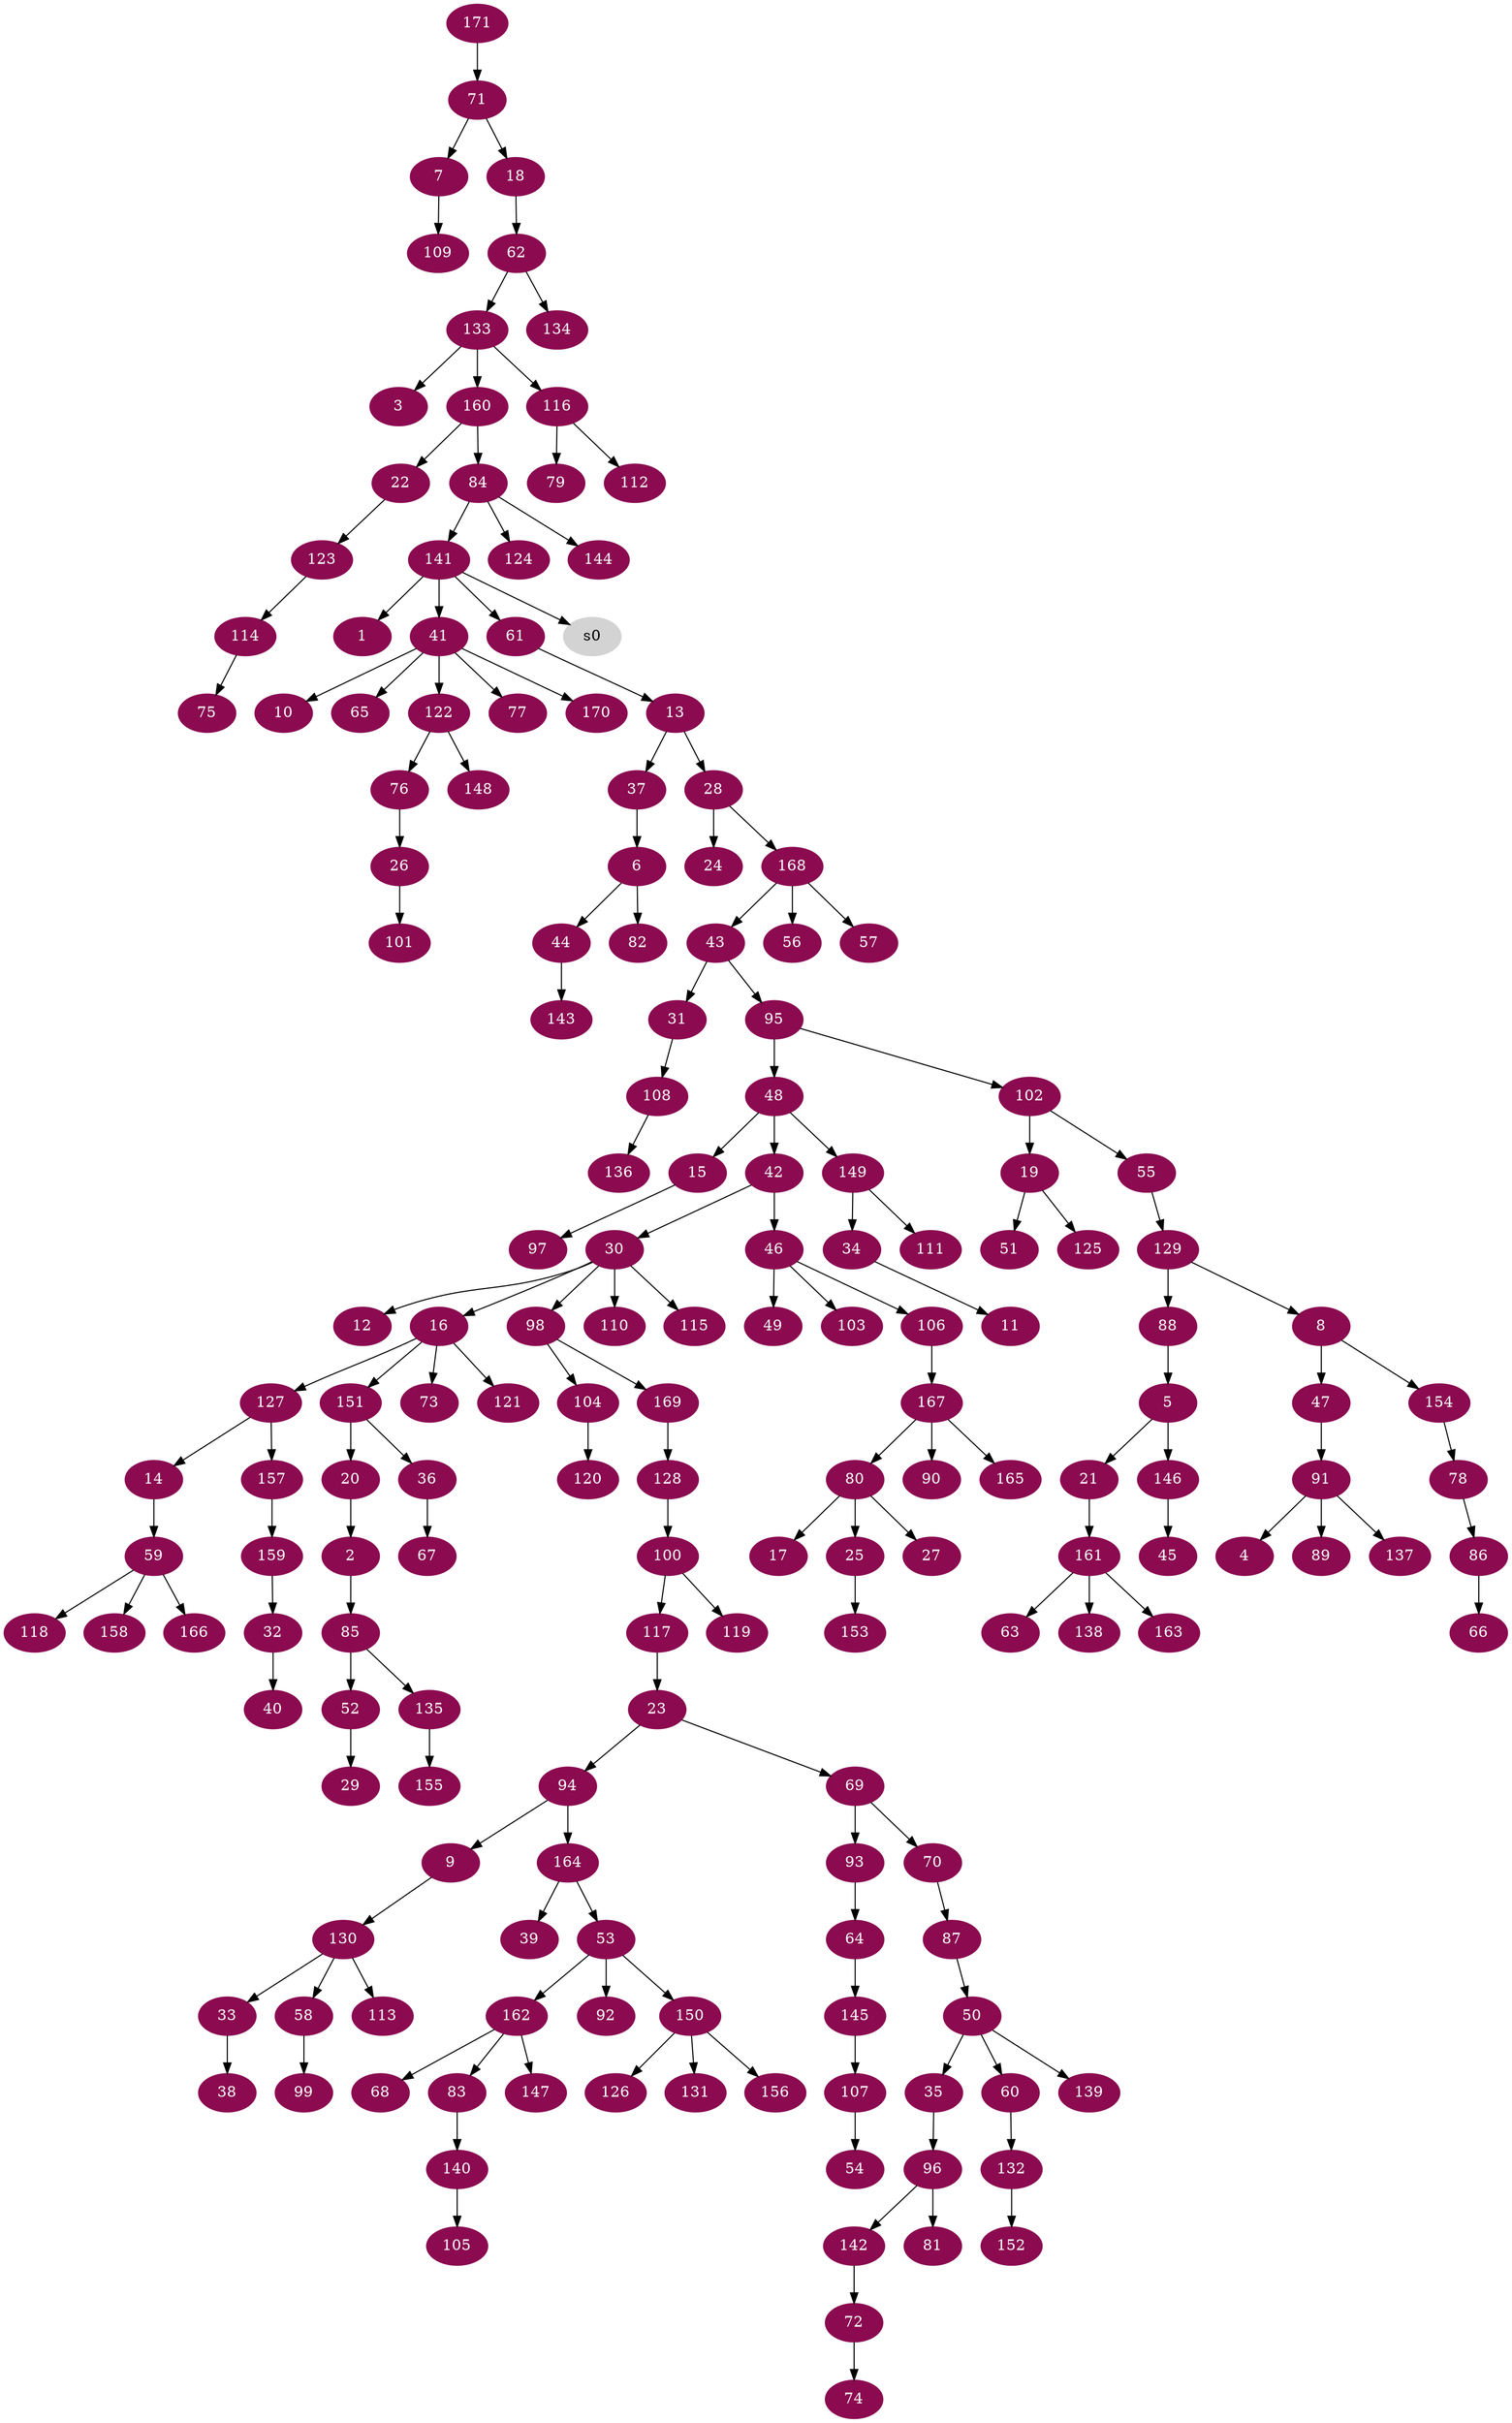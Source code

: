 digraph G {
node [color=deeppink4, style=filled, fontcolor=white];
141 -> 1;
20 -> 2;
133 -> 3;
91 -> 4;
88 -> 5;
37 -> 6;
71 -> 7;
129 -> 8;
94 -> 9;
41 -> 10;
34 -> 11;
30 -> 12;
61 -> 13;
127 -> 14;
48 -> 15;
30 -> 16;
80 -> 17;
71 -> 18;
102 -> 19;
151 -> 20;
5 -> 21;
160 -> 22;
117 -> 23;
28 -> 24;
80 -> 25;
76 -> 26;
80 -> 27;
13 -> 28;
52 -> 29;
42 -> 30;
43 -> 31;
159 -> 32;
130 -> 33;
149 -> 34;
50 -> 35;
151 -> 36;
13 -> 37;
33 -> 38;
164 -> 39;
32 -> 40;
141 -> 41;
48 -> 42;
168 -> 43;
6 -> 44;
146 -> 45;
42 -> 46;
8 -> 47;
95 -> 48;
46 -> 49;
87 -> 50;
19 -> 51;
85 -> 52;
164 -> 53;
107 -> 54;
102 -> 55;
168 -> 56;
168 -> 57;
130 -> 58;
14 -> 59;
50 -> 60;
141 -> 61;
18 -> 62;
161 -> 63;
93 -> 64;
41 -> 65;
86 -> 66;
36 -> 67;
162 -> 68;
23 -> 69;
69 -> 70;
171 -> 71;
142 -> 72;
16 -> 73;
72 -> 74;
114 -> 75;
122 -> 76;
41 -> 77;
154 -> 78;
116 -> 79;
167 -> 80;
96 -> 81;
6 -> 82;
162 -> 83;
160 -> 84;
2 -> 85;
78 -> 86;
70 -> 87;
129 -> 88;
91 -> 89;
167 -> 90;
47 -> 91;
53 -> 92;
69 -> 93;
23 -> 94;
43 -> 95;
35 -> 96;
15 -> 97;
30 -> 98;
58 -> 99;
128 -> 100;
26 -> 101;
95 -> 102;
46 -> 103;
98 -> 104;
140 -> 105;
46 -> 106;
145 -> 107;
31 -> 108;
7 -> 109;
30 -> 110;
149 -> 111;
116 -> 112;
130 -> 113;
123 -> 114;
30 -> 115;
133 -> 116;
100 -> 117;
59 -> 118;
100 -> 119;
104 -> 120;
16 -> 121;
41 -> 122;
22 -> 123;
84 -> 124;
19 -> 125;
150 -> 126;
16 -> 127;
169 -> 128;
55 -> 129;
9 -> 130;
150 -> 131;
60 -> 132;
62 -> 133;
62 -> 134;
85 -> 135;
108 -> 136;
91 -> 137;
161 -> 138;
50 -> 139;
83 -> 140;
84 -> 141;
96 -> 142;
44 -> 143;
84 -> 144;
64 -> 145;
5 -> 146;
162 -> 147;
122 -> 148;
48 -> 149;
53 -> 150;
16 -> 151;
132 -> 152;
25 -> 153;
8 -> 154;
135 -> 155;
150 -> 156;
127 -> 157;
59 -> 158;
157 -> 159;
133 -> 160;
21 -> 161;
53 -> 162;
161 -> 163;
94 -> 164;
167 -> 165;
59 -> 166;
106 -> 167;
28 -> 168;
98 -> 169;
41 -> 170;
node [color=lightgrey, style=filled, fontcolor=black];
141 -> s0;
}
